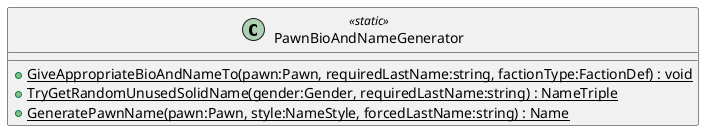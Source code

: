 @startuml
class PawnBioAndNameGenerator <<static>> {
    + {static} GiveAppropriateBioAndNameTo(pawn:Pawn, requiredLastName:string, factionType:FactionDef) : void
    + {static} TryGetRandomUnusedSolidName(gender:Gender, requiredLastName:string) : NameTriple
    + {static} GeneratePawnName(pawn:Pawn, style:NameStyle, forcedLastName:string) : Name
}
@enduml
